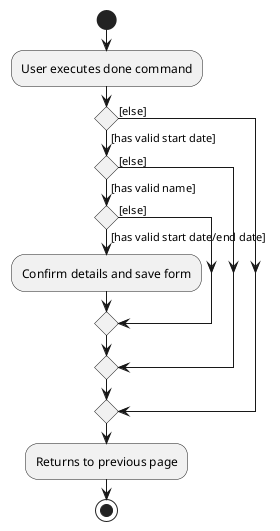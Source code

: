 @startuml
start
:User executes done command;
if () then ([has valid start date])
    if() then ([has valid name])
        if() then ([has valid start date/end date])
    :Confirm details and save form;
        else([else])
        endif
    else ([else])
    endif
else ([else])
endif
:Returns to previous page;
stop
@enduml
